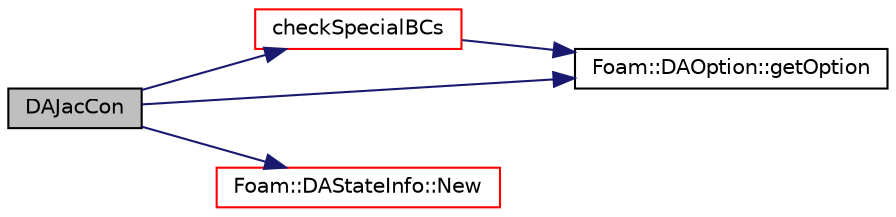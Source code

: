 digraph "DAJacCon"
{
  bgcolor="transparent";
  edge [fontname="Helvetica",fontsize="10",labelfontname="Helvetica",labelfontsize="10"];
  node [fontname="Helvetica",fontsize="10",shape=record];
  rankdir="LR";
  Node0 [label="DAJacCon",height=0.2,width=0.4,color="black", fillcolor="grey75", style="filled", fontcolor="black"];
  Node0 -> Node1 [color="midnightblue",fontsize="10",style="solid",fontname="Helvetica"];
  Node1 [label="checkSpecialBCs",height=0.2,width=0.4,color="red",URL="$classFoam_1_1DAJacCon.html#ab84b12272957c0b7caa1ecde6c904618",tooltip="check if there is special boundary conditions that need special treatment in jacCon_ ..."];
  Node1 -> Node5 [color="midnightblue",fontsize="10",style="solid",fontname="Helvetica"];
  Node5 [label="Foam::DAOption::getOption",height=0.2,width=0.4,color="black",URL="$classFoam_1_1DAOption.html#a4d6d2622f32c466e367526f5cc05d0fb",tooltip="get an option from subDict and key "];
  Node0 -> Node5 [color="midnightblue",fontsize="10",style="solid",fontname="Helvetica"];
  Node0 -> Node7 [color="midnightblue",fontsize="10",style="solid",fontname="Helvetica"];
  Node7 [label="Foam::DAStateInfo::New",height=0.2,width=0.4,color="red",URL="$classFoam_1_1DAStateInfo.html#a437855c825edfcbd543fa18c6be0a095"];
}
